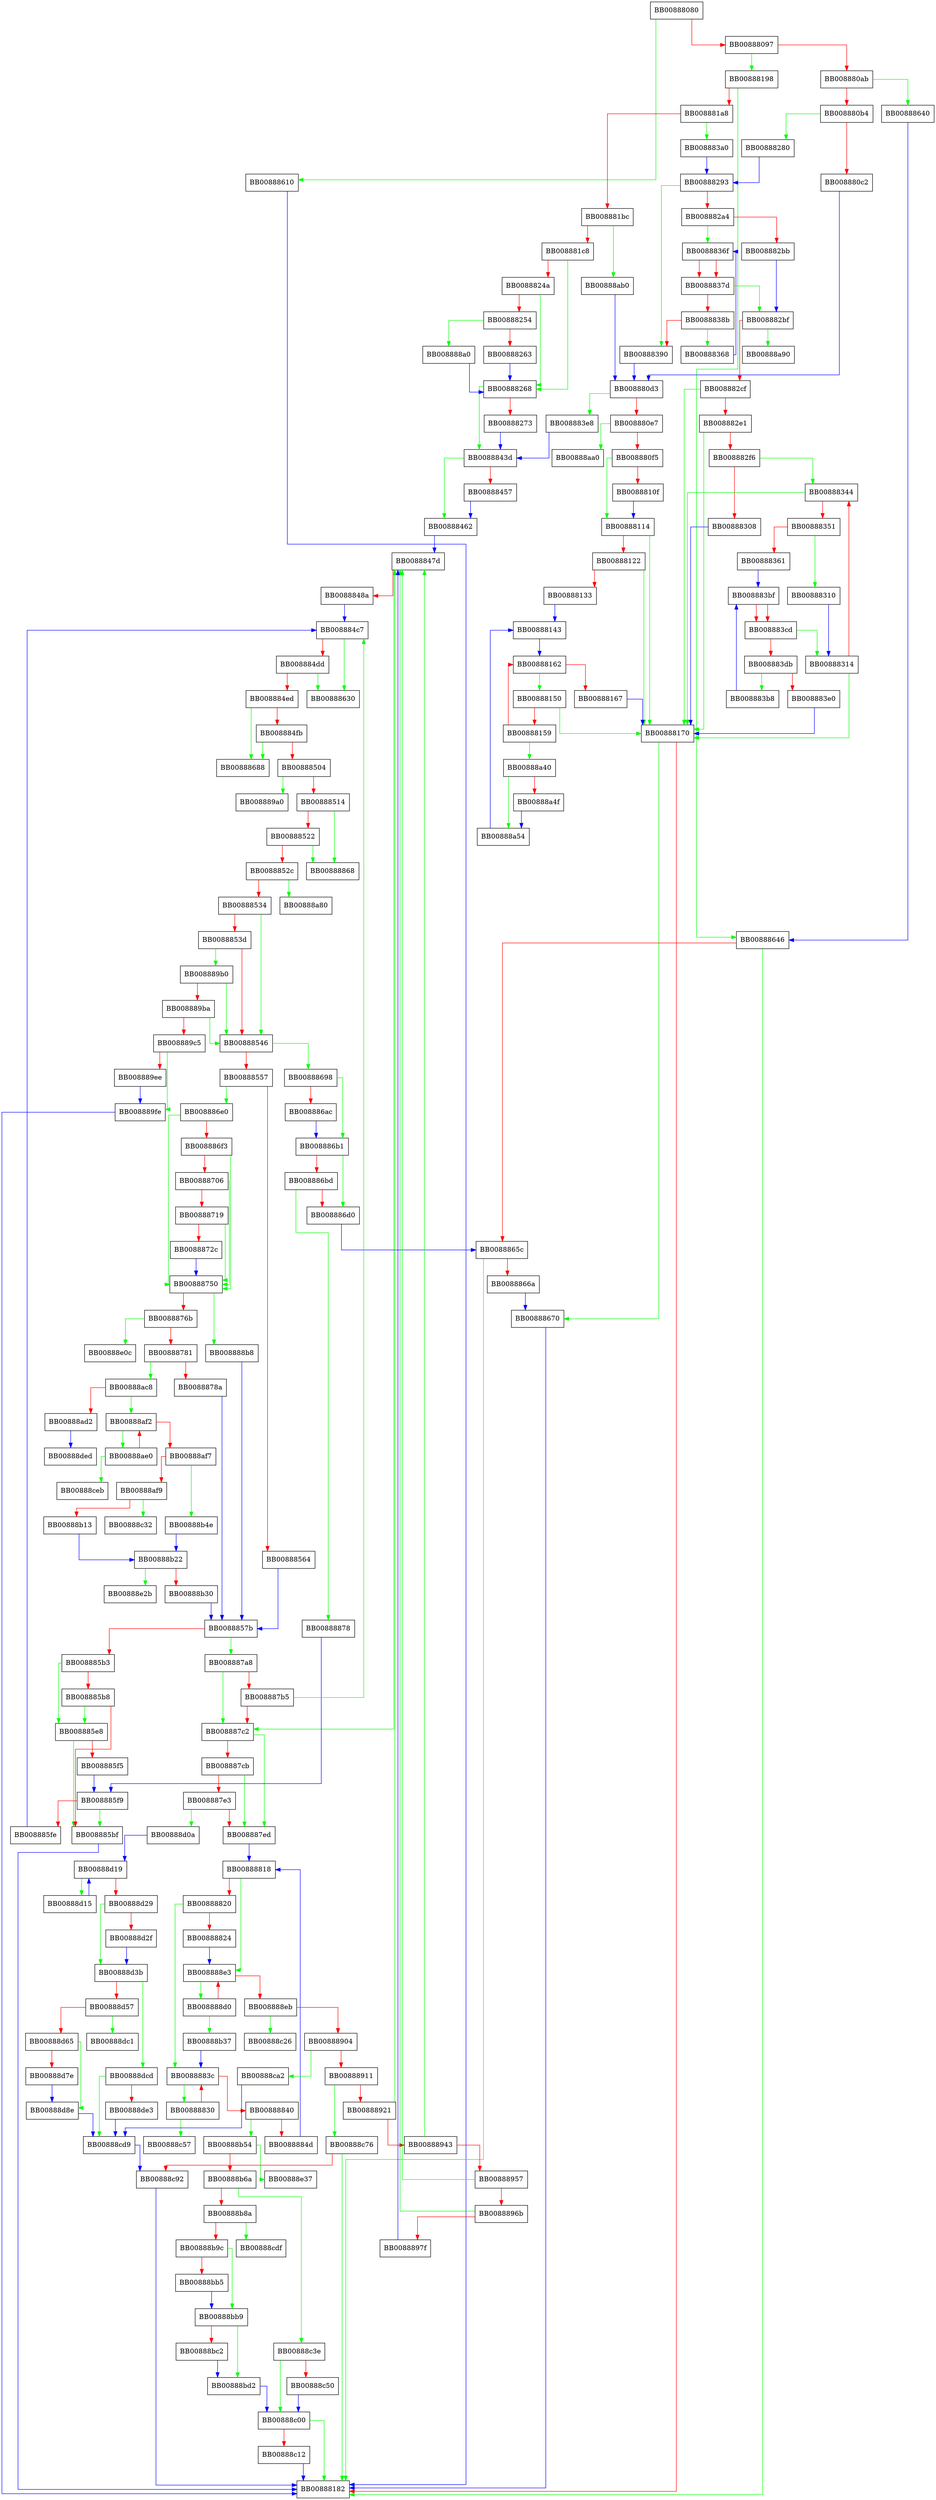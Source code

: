 digraph _int_malloc {
  node [shape="box"];
  graph [splines=ortho];
  BB00888080 -> BB00888610 [color="green"];
  BB00888080 -> BB00888097 [color="red"];
  BB00888097 -> BB00888198 [color="green"];
  BB00888097 -> BB008880ab [color="red"];
  BB008880ab -> BB00888640 [color="green"];
  BB008880ab -> BB008880b4 [color="red"];
  BB008880b4 -> BB00888280 [color="green"];
  BB008880b4 -> BB008880c2 [color="red"];
  BB008880c2 -> BB008880d3 [color="blue"];
  BB008880d3 -> BB008883e8 [color="green"];
  BB008880d3 -> BB008880e7 [color="red"];
  BB008880e7 -> BB00888aa0 [color="green"];
  BB008880e7 -> BB008880f5 [color="red"];
  BB008880f5 -> BB00888114 [color="green"];
  BB008880f5 -> BB0088810f [color="red"];
  BB0088810f -> BB00888114 [color="blue"];
  BB00888114 -> BB00888170 [color="green"];
  BB00888114 -> BB00888122 [color="red"];
  BB00888122 -> BB00888170 [color="green"];
  BB00888122 -> BB00888133 [color="red"];
  BB00888133 -> BB00888143 [color="blue"];
  BB00888143 -> BB00888162 [color="blue"];
  BB00888150 -> BB00888170 [color="green"];
  BB00888150 -> BB00888159 [color="red"];
  BB00888159 -> BB00888a40 [color="green"];
  BB00888159 -> BB00888162 [color="red"];
  BB00888162 -> BB00888150 [color="green"];
  BB00888162 -> BB00888167 [color="red"];
  BB00888167 -> BB00888170 [color="blue"];
  BB00888170 -> BB00888670 [color="green"];
  BB00888170 -> BB00888182 [color="red"];
  BB00888198 -> BB00888646 [color="green"];
  BB00888198 -> BB008881a8 [color="red"];
  BB008881a8 -> BB008883a0 [color="green"];
  BB008881a8 -> BB008881bc [color="red"];
  BB008881bc -> BB00888ab0 [color="green"];
  BB008881bc -> BB008881c8 [color="red"];
  BB008881c8 -> BB00888268 [color="green"];
  BB008881c8 -> BB0088824a [color="red"];
  BB0088824a -> BB00888268 [color="green"];
  BB0088824a -> BB00888254 [color="red"];
  BB00888254 -> BB008888a0 [color="green"];
  BB00888254 -> BB00888263 [color="red"];
  BB00888263 -> BB00888268 [color="blue"];
  BB00888268 -> BB0088843d [color="green"];
  BB00888268 -> BB00888273 [color="red"];
  BB00888273 -> BB0088843d [color="blue"];
  BB00888280 -> BB00888293 [color="blue"];
  BB00888293 -> BB00888390 [color="green"];
  BB00888293 -> BB008882a4 [color="red"];
  BB008882a4 -> BB0088836f [color="green"];
  BB008882a4 -> BB008882bb [color="red"];
  BB008882bb -> BB008882bf [color="blue"];
  BB008882bf -> BB00888a90 [color="green"];
  BB008882bf -> BB008882cf [color="red"];
  BB008882cf -> BB00888170 [color="green"];
  BB008882cf -> BB008882e1 [color="red"];
  BB008882e1 -> BB00888170 [color="green"];
  BB008882e1 -> BB008882f6 [color="red"];
  BB008882f6 -> BB00888344 [color="green"];
  BB008882f6 -> BB00888308 [color="red"];
  BB00888308 -> BB00888170 [color="blue"];
  BB00888310 -> BB00888314 [color="blue"];
  BB00888314 -> BB00888170 [color="green"];
  BB00888314 -> BB00888344 [color="red"];
  BB00888344 -> BB00888170 [color="green"];
  BB00888344 -> BB00888351 [color="red"];
  BB00888351 -> BB00888310 [color="green"];
  BB00888351 -> BB00888361 [color="red"];
  BB00888361 -> BB008883bf [color="blue"];
  BB00888368 -> BB0088836f [color="blue"];
  BB0088836f -> BB0088837d [color="red"];
  BB0088836f -> BB0088837d [color="red"];
  BB0088837d -> BB008882bf [color="green"];
  BB0088837d -> BB0088838b [color="red"];
  BB0088838b -> BB00888368 [color="green"];
  BB0088838b -> BB00888390 [color="red"];
  BB00888390 -> BB008880d3 [color="blue"];
  BB008883a0 -> BB00888293 [color="blue"];
  BB008883b8 -> BB008883bf [color="blue"];
  BB008883bf -> BB008883cd [color="red"];
  BB008883bf -> BB008883cd [color="red"];
  BB008883cd -> BB00888314 [color="green"];
  BB008883cd -> BB008883db [color="red"];
  BB008883db -> BB008883b8 [color="green"];
  BB008883db -> BB008883e0 [color="red"];
  BB008883e0 -> BB00888170 [color="blue"];
  BB008883e8 -> BB0088843d [color="blue"];
  BB0088843d -> BB00888462 [color="green"];
  BB0088843d -> BB00888457 [color="red"];
  BB00888457 -> BB00888462 [color="blue"];
  BB00888462 -> BB0088847d [color="blue"];
  BB0088847d -> BB008887c2 [color="green"];
  BB0088847d -> BB0088848a [color="red"];
  BB0088848a -> BB008884c7 [color="blue"];
  BB008884c7 -> BB00888630 [color="green"];
  BB008884c7 -> BB008884dd [color="red"];
  BB008884dd -> BB00888630 [color="green"];
  BB008884dd -> BB008884ed [color="red"];
  BB008884ed -> BB00888688 [color="green"];
  BB008884ed -> BB008884fb [color="red"];
  BB008884fb -> BB00888688 [color="green"];
  BB008884fb -> BB00888504 [color="red"];
  BB00888504 -> BB008889a0 [color="green"];
  BB00888504 -> BB00888514 [color="red"];
  BB00888514 -> BB00888868 [color="green"];
  BB00888514 -> BB00888522 [color="red"];
  BB00888522 -> BB00888868 [color="green"];
  BB00888522 -> BB0088852c [color="red"];
  BB0088852c -> BB00888a80 [color="green"];
  BB0088852c -> BB00888534 [color="red"];
  BB00888534 -> BB00888546 [color="green"];
  BB00888534 -> BB0088853d [color="red"];
  BB0088853d -> BB008889b0 [color="green"];
  BB0088853d -> BB00888546 [color="red"];
  BB00888546 -> BB00888698 [color="green"];
  BB00888546 -> BB00888557 [color="red"];
  BB00888557 -> BB008886e0 [color="green"];
  BB00888557 -> BB00888564 [color="red"];
  BB00888564 -> BB0088857b [color="blue"];
  BB0088857b -> BB008887a8 [color="green"];
  BB0088857b -> BB008885b3 [color="red"];
  BB008885b3 -> BB008885e8 [color="green"];
  BB008885b3 -> BB008885b8 [color="red"];
  BB008885b8 -> BB008885e8 [color="green"];
  BB008885b8 -> BB008885bf [color="red"];
  BB008885bf -> BB00888182 [color="blue"];
  BB008885e8 -> BB008885bf [color="green"];
  BB008885e8 -> BB008885f5 [color="red"];
  BB008885f5 -> BB008885f9 [color="blue"];
  BB008885f9 -> BB008885bf [color="green"];
  BB008885f9 -> BB008885fe [color="red"];
  BB008885fe -> BB008884c7 [color="blue"];
  BB00888610 -> BB00888182 [color="blue"];
  BB00888640 -> BB00888646 [color="blue"];
  BB00888646 -> BB00888182 [color="green"];
  BB00888646 -> BB0088865c [color="red"];
  BB0088865c -> BB00888182 [color="green"];
  BB0088865c -> BB0088866a [color="red"];
  BB0088866a -> BB00888670 [color="blue"];
  BB00888670 -> BB00888182 [color="blue"];
  BB00888698 -> BB008886b1 [color="green"];
  BB00888698 -> BB008886ac [color="red"];
  BB008886ac -> BB008886b1 [color="blue"];
  BB008886b1 -> BB008886d0 [color="green"];
  BB008886b1 -> BB008886bd [color="red"];
  BB008886bd -> BB00888878 [color="green"];
  BB008886bd -> BB008886d0 [color="red"];
  BB008886d0 -> BB0088865c [color="blue"];
  BB008886e0 -> BB00888750 [color="green"];
  BB008886e0 -> BB008886f3 [color="red"];
  BB008886f3 -> BB00888750 [color="green"];
  BB008886f3 -> BB00888706 [color="red"];
  BB00888706 -> BB00888750 [color="green"];
  BB00888706 -> BB00888719 [color="red"];
  BB00888719 -> BB00888750 [color="green"];
  BB00888719 -> BB0088872c [color="red"];
  BB0088872c -> BB00888750 [color="blue"];
  BB00888750 -> BB008888b8 [color="green"];
  BB00888750 -> BB0088876b [color="red"];
  BB0088876b -> BB00888e0c [color="green"];
  BB0088876b -> BB00888781 [color="red"];
  BB00888781 -> BB00888ac8 [color="green"];
  BB00888781 -> BB0088878a [color="red"];
  BB0088878a -> BB0088857b [color="blue"];
  BB008887a8 -> BB008887c2 [color="green"];
  BB008887a8 -> BB008887b5 [color="red"];
  BB008887b5 -> BB008884c7 [color="green"];
  BB008887b5 -> BB008887c2 [color="red"];
  BB008887c2 -> BB008887ed [color="green"];
  BB008887c2 -> BB008887cb [color="red"];
  BB008887cb -> BB008887ed [color="green"];
  BB008887cb -> BB008887e3 [color="red"];
  BB008887e3 -> BB00888d0a [color="green"];
  BB008887e3 -> BB008887ed [color="red"];
  BB008887ed -> BB00888818 [color="blue"];
  BB00888818 -> BB008888e3 [color="green"];
  BB00888818 -> BB00888820 [color="red"];
  BB00888820 -> BB0088883c [color="green"];
  BB00888820 -> BB00888824 [color="red"];
  BB00888824 -> BB008888e3 [color="blue"];
  BB00888830 -> BB00888c57 [color="green"];
  BB00888830 -> BB0088883c [color="red"];
  BB0088883c -> BB00888830 [color="green"];
  BB0088883c -> BB00888840 [color="red"];
  BB00888840 -> BB00888b54 [color="green"];
  BB00888840 -> BB0088884d [color="red"];
  BB0088884d -> BB00888818 [color="blue"];
  BB00888878 -> BB008885f9 [color="blue"];
  BB008888a0 -> BB00888268 [color="blue"];
  BB008888b8 -> BB0088857b [color="blue"];
  BB008888d0 -> BB00888b37 [color="green"];
  BB008888d0 -> BB008888e3 [color="red"];
  BB008888e3 -> BB008888d0 [color="green"];
  BB008888e3 -> BB008888eb [color="red"];
  BB008888eb -> BB00888c26 [color="green"];
  BB008888eb -> BB00888904 [color="red"];
  BB00888904 -> BB00888ca2 [color="green"];
  BB00888904 -> BB00888911 [color="red"];
  BB00888911 -> BB00888c76 [color="green"];
  BB00888911 -> BB00888921 [color="red"];
  BB00888921 -> BB0088847d [color="green"];
  BB00888921 -> BB00888943 [color="red"];
  BB00888943 -> BB0088847d [color="green"];
  BB00888943 -> BB00888957 [color="red"];
  BB00888957 -> BB0088847d [color="green"];
  BB00888957 -> BB0088896b [color="red"];
  BB0088896b -> BB0088847d [color="green"];
  BB0088896b -> BB0088897f [color="red"];
  BB0088897f -> BB0088847d [color="blue"];
  BB008889b0 -> BB00888546 [color="green"];
  BB008889b0 -> BB008889ba [color="red"];
  BB008889ba -> BB00888546 [color="green"];
  BB008889ba -> BB008889c5 [color="red"];
  BB008889c5 -> BB008889fe [color="green"];
  BB008889c5 -> BB008889ee [color="red"];
  BB008889ee -> BB008889fe [color="blue"];
  BB008889fe -> BB00888182 [color="blue"];
  BB00888a40 -> BB00888a54 [color="green"];
  BB00888a40 -> BB00888a4f [color="red"];
  BB00888a4f -> BB00888a54 [color="blue"];
  BB00888a54 -> BB00888143 [color="blue"];
  BB00888ab0 -> BB008880d3 [color="blue"];
  BB00888ac8 -> BB00888af2 [color="green"];
  BB00888ac8 -> BB00888ad2 [color="red"];
  BB00888ad2 -> BB00888ded [color="blue"];
  BB00888ae0 -> BB00888ceb [color="green"];
  BB00888ae0 -> BB00888af2 [color="red"];
  BB00888af2 -> BB00888ae0 [color="green"];
  BB00888af2 -> BB00888af7 [color="red"];
  BB00888af7 -> BB00888b4e [color="green"];
  BB00888af7 -> BB00888af9 [color="red"];
  BB00888af9 -> BB00888c32 [color="green"];
  BB00888af9 -> BB00888b13 [color="red"];
  BB00888b13 -> BB00888b22 [color="blue"];
  BB00888b22 -> BB00888e2b [color="green"];
  BB00888b22 -> BB00888b30 [color="red"];
  BB00888b30 -> BB0088857b [color="blue"];
  BB00888b37 -> BB0088883c [color="blue"];
  BB00888b4e -> BB00888b22 [color="blue"];
  BB00888b54 -> BB00888e37 [color="green"];
  BB00888b54 -> BB00888b6a [color="red"];
  BB00888b6a -> BB00888c3e [color="green"];
  BB00888b6a -> BB00888b8a [color="red"];
  BB00888b8a -> BB00888cdf [color="green"];
  BB00888b8a -> BB00888b9c [color="red"];
  BB00888b9c -> BB00888bb9 [color="green"];
  BB00888b9c -> BB00888bb5 [color="red"];
  BB00888bb5 -> BB00888bb9 [color="blue"];
  BB00888bb9 -> BB00888bd2 [color="green"];
  BB00888bb9 -> BB00888bc2 [color="red"];
  BB00888bc2 -> BB00888bd2 [color="blue"];
  BB00888bd2 -> BB00888c00 [color="blue"];
  BB00888c00 -> BB00888182 [color="green"];
  BB00888c00 -> BB00888c12 [color="red"];
  BB00888c12 -> BB00888182 [color="blue"];
  BB00888c3e -> BB00888c00 [color="green"];
  BB00888c3e -> BB00888c50 [color="red"];
  BB00888c50 -> BB00888c00 [color="blue"];
  BB00888c76 -> BB00888182 [color="green"];
  BB00888c76 -> BB00888c92 [color="red"];
  BB00888c92 -> BB00888182 [color="blue"];
  BB00888ca2 -> BB00888cd9 [color="blue"];
  BB00888cd9 -> BB00888c92 [color="blue"];
  BB00888d0a -> BB00888d19 [color="blue"];
  BB00888d15 -> BB00888d19 [color="blue"];
  BB00888d19 -> BB00888d15 [color="green"];
  BB00888d19 -> BB00888d29 [color="red"];
  BB00888d29 -> BB00888d3b [color="green"];
  BB00888d29 -> BB00888d2f [color="red"];
  BB00888d2f -> BB00888d3b [color="blue"];
  BB00888d3b -> BB00888dcd [color="green"];
  BB00888d3b -> BB00888d57 [color="red"];
  BB00888d57 -> BB00888dc1 [color="green"];
  BB00888d57 -> BB00888d65 [color="red"];
  BB00888d65 -> BB00888d8e [color="green"];
  BB00888d65 -> BB00888d7e [color="red"];
  BB00888d7e -> BB00888d8e [color="blue"];
  BB00888d8e -> BB00888cd9 [color="blue"];
  BB00888dcd -> BB00888cd9 [color="green"];
  BB00888dcd -> BB00888de3 [color="red"];
  BB00888de3 -> BB00888cd9 [color="blue"];
}